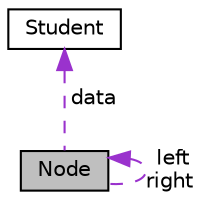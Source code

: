 digraph "Node"
{
 // LATEX_PDF_SIZE
  edge [fontname="Helvetica",fontsize="10",labelfontname="Helvetica",labelfontsize="10"];
  node [fontname="Helvetica",fontsize="10",shape=record];
  Node1 [label="Node",height=0.2,width=0.4,color="black", fillcolor="grey75", style="filled", fontcolor="black",tooltip="A structure representing a binary tree node containing Student data."];
  Node1 -> Node1 [dir="back",color="darkorchid3",fontsize="10",style="dashed",label=" left\nright" ];
  Node2 -> Node1 [dir="back",color="darkorchid3",fontsize="10",style="dashed",label=" data" ];
  Node2 [label="Student",height=0.2,width=0.4,color="black", fillcolor="white", style="filled",URL="$classStudent.html",tooltip="A class to represent a student."];
}
